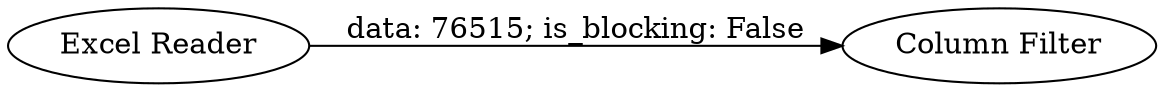 digraph {
	"-2311513865374643307_2" [label="Column Filter"]
	"-2311513865374643307_1" [label="Excel Reader"]
	"-2311513865374643307_1" -> "-2311513865374643307_2" [label="data: 76515; is_blocking: False"]
	rankdir=LR
}
